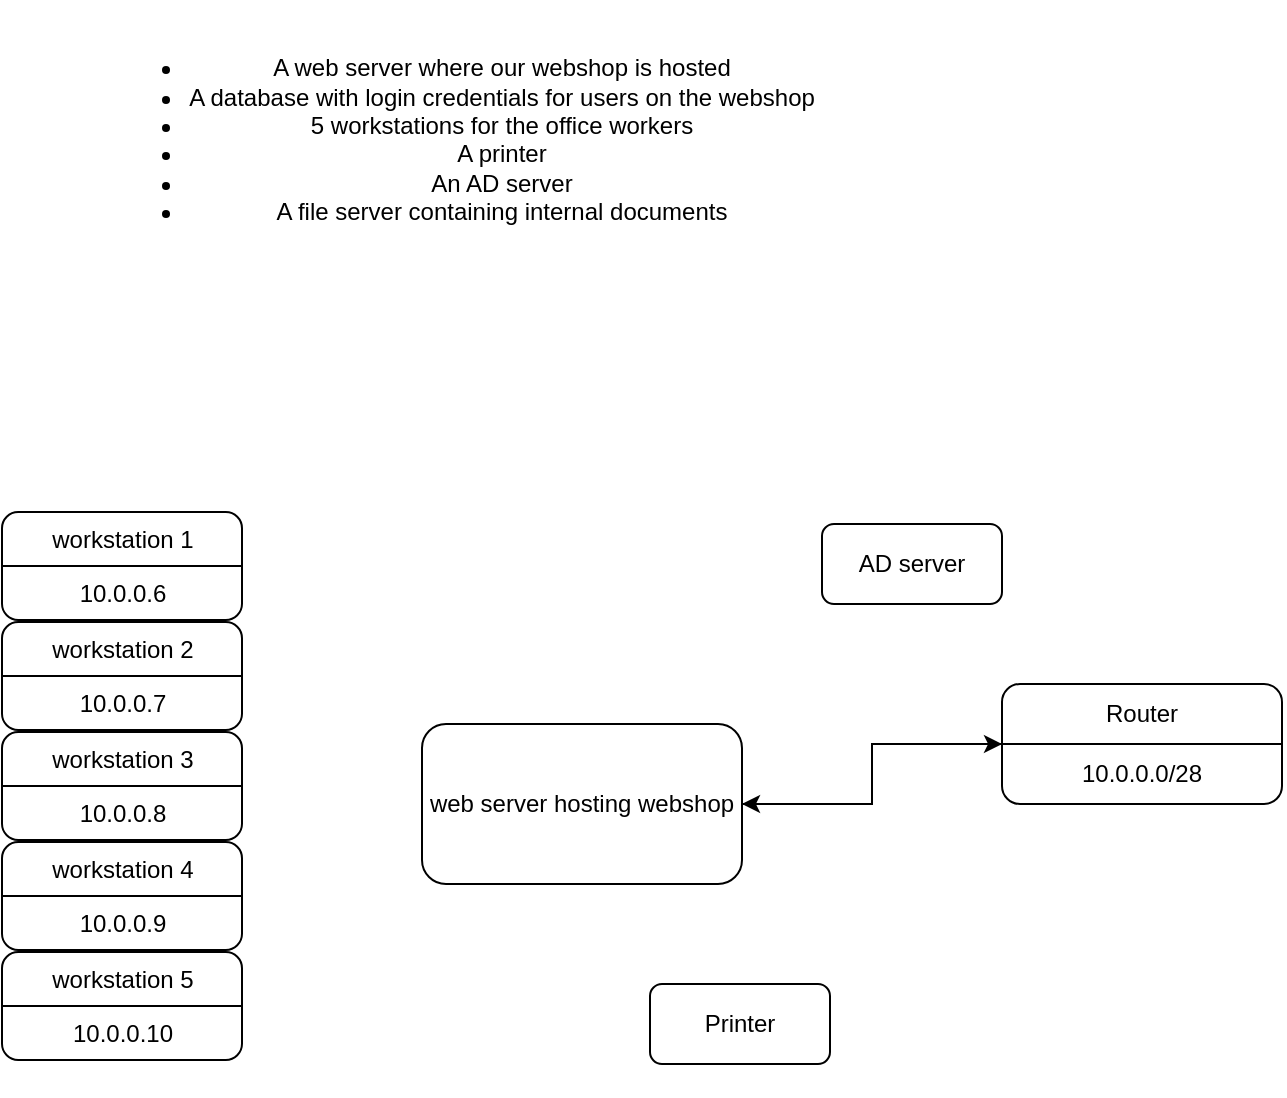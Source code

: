 <mxfile version="22.0.3" type="device">
  <diagram name="Page-1" id="LN097uPsQeDj9nCGL8V_">
    <mxGraphModel dx="1194" dy="814" grid="1" gridSize="10" guides="1" tooltips="1" connect="1" arrows="1" fold="1" page="1" pageScale="1" pageWidth="827" pageHeight="1169" math="0" shadow="0">
      <root>
        <mxCell id="0" />
        <mxCell id="1" parent="0" />
        <mxCell id="njN2i-LVsgVJ1UvWSxGF-5" style="edgeStyle=orthogonalEdgeStyle;rounded=0;orthogonalLoop=1;jettySize=auto;html=1;exitX=1;exitY=0.5;exitDx=0;exitDy=0;entryX=0;entryY=0.5;entryDx=0;entryDy=0;" edge="1" parent="1" source="njN2i-LVsgVJ1UvWSxGF-1" target="njN2i-LVsgVJ1UvWSxGF-4">
          <mxGeometry relative="1" as="geometry" />
        </mxCell>
        <mxCell id="njN2i-LVsgVJ1UvWSxGF-1" value="web server hosting webshop" style="rounded=1;whiteSpace=wrap;html=1;" vertex="1" parent="1">
          <mxGeometry x="210" y="370" width="160" height="80" as="geometry" />
        </mxCell>
        <mxCell id="njN2i-LVsgVJ1UvWSxGF-2" value="&#xa;&lt;ul&gt;&lt;li&gt;A web server where our webshop is hosted&lt;/li&gt;&lt;li&gt;A database with login credentials for users on the webshop&lt;/li&gt;&lt;li&gt;5 workstations for the office workers&lt;/li&gt;&lt;li&gt;A printer&lt;/li&gt;&lt;li&gt;An AD server&lt;/li&gt;&lt;li&gt;A file server containing internal documents&lt;/li&gt;&lt;/ul&gt;&#xa;&#xa;" style="text;html=1;strokeColor=none;fillColor=none;align=center;verticalAlign=middle;whiteSpace=wrap;rounded=0;" vertex="1" parent="1">
          <mxGeometry y="10" width="460" height="150" as="geometry" />
        </mxCell>
        <mxCell id="njN2i-LVsgVJ1UvWSxGF-6" value="Printer" style="rounded=1;whiteSpace=wrap;html=1;" vertex="1" parent="1">
          <mxGeometry x="324" y="500" width="90" height="40" as="geometry" />
        </mxCell>
        <mxCell id="njN2i-LVsgVJ1UvWSxGF-7" value="AD server" style="rounded=1;whiteSpace=wrap;html=1;" vertex="1" parent="1">
          <mxGeometry x="410" y="270" width="90" height="40" as="geometry" />
        </mxCell>
        <mxCell id="njN2i-LVsgVJ1UvWSxGF-20" value="" style="group" vertex="1" connectable="0" parent="1">
          <mxGeometry x="500" y="330" width="140" height="100" as="geometry" />
        </mxCell>
        <mxCell id="njN2i-LVsgVJ1UvWSxGF-4" value="" style="rounded=1;whiteSpace=wrap;html=1;container=0;" vertex="1" parent="njN2i-LVsgVJ1UvWSxGF-20">
          <mxGeometry y="20" width="140" height="60" as="geometry" />
        </mxCell>
        <mxCell id="njN2i-LVsgVJ1UvWSxGF-13" value="" style="endArrow=none;html=1;rounded=0;entryX=1;entryY=0.5;entryDx=0;entryDy=0;" edge="1" parent="njN2i-LVsgVJ1UvWSxGF-20" target="njN2i-LVsgVJ1UvWSxGF-4">
          <mxGeometry width="50" height="50" relative="1" as="geometry">
            <mxPoint y="50" as="sourcePoint" />
            <mxPoint x="66.316" y="50" as="targetPoint" />
          </mxGeometry>
        </mxCell>
        <mxCell id="njN2i-LVsgVJ1UvWSxGF-18" value="Router" style="text;html=1;strokeColor=none;fillColor=none;align=center;verticalAlign=middle;whiteSpace=wrap;rounded=0;container=0;" vertex="1" parent="njN2i-LVsgVJ1UvWSxGF-20">
          <mxGeometry x="10" y="20" width="120" height="30" as="geometry" />
        </mxCell>
        <mxCell id="njN2i-LVsgVJ1UvWSxGF-19" value="10.0.0.0/28" style="text;html=1;strokeColor=none;fillColor=none;align=center;verticalAlign=middle;whiteSpace=wrap;rounded=0;container=0;" vertex="1" parent="njN2i-LVsgVJ1UvWSxGF-20">
          <mxGeometry x="10" y="50" width="120" height="30" as="geometry" />
        </mxCell>
        <mxCell id="njN2i-LVsgVJ1UvWSxGF-21" value="" style="group" vertex="1" connectable="0" parent="1">
          <mxGeometry y="310" width="120" height="90" as="geometry" />
        </mxCell>
        <mxCell id="njN2i-LVsgVJ1UvWSxGF-22" value="" style="rounded=1;whiteSpace=wrap;html=1;container=0;" vertex="1" parent="njN2i-LVsgVJ1UvWSxGF-21">
          <mxGeometry y="-46" width="120" height="54" as="geometry" />
        </mxCell>
        <mxCell id="njN2i-LVsgVJ1UvWSxGF-23" value="" style="endArrow=none;html=1;rounded=0;entryX=1;entryY=0.5;entryDx=0;entryDy=0;" edge="1" parent="njN2i-LVsgVJ1UvWSxGF-21" target="njN2i-LVsgVJ1UvWSxGF-22">
          <mxGeometry width="50" height="50" relative="1" as="geometry">
            <mxPoint y="-19" as="sourcePoint" />
            <mxPoint x="56.842" y="-19" as="targetPoint" />
          </mxGeometry>
        </mxCell>
        <mxCell id="njN2i-LVsgVJ1UvWSxGF-24" value="workstation 1" style="text;html=1;strokeColor=none;fillColor=none;align=center;verticalAlign=middle;whiteSpace=wrap;rounded=0;container=0;" vertex="1" parent="njN2i-LVsgVJ1UvWSxGF-21">
          <mxGeometry x="8.571" y="-46" width="102.857" height="27" as="geometry" />
        </mxCell>
        <mxCell id="njN2i-LVsgVJ1UvWSxGF-25" value="10.0.0.6" style="text;html=1;strokeColor=none;fillColor=none;align=center;verticalAlign=middle;whiteSpace=wrap;rounded=0;container=0;" vertex="1" parent="njN2i-LVsgVJ1UvWSxGF-21">
          <mxGeometry x="8.571" y="-19" width="102.857" height="27" as="geometry" />
        </mxCell>
        <mxCell id="njN2i-LVsgVJ1UvWSxGF-26" value="" style="group" vertex="1" connectable="0" parent="1">
          <mxGeometry y="301" width="120" height="90" as="geometry" />
        </mxCell>
        <mxCell id="njN2i-LVsgVJ1UvWSxGF-27" value="" style="rounded=1;whiteSpace=wrap;html=1;container=0;" vertex="1" parent="njN2i-LVsgVJ1UvWSxGF-26">
          <mxGeometry y="18" width="120" height="54" as="geometry" />
        </mxCell>
        <mxCell id="njN2i-LVsgVJ1UvWSxGF-28" value="" style="endArrow=none;html=1;rounded=0;entryX=1;entryY=0.5;entryDx=0;entryDy=0;" edge="1" parent="njN2i-LVsgVJ1UvWSxGF-26" target="njN2i-LVsgVJ1UvWSxGF-27">
          <mxGeometry width="50" height="50" relative="1" as="geometry">
            <mxPoint y="45" as="sourcePoint" />
            <mxPoint x="56.842" y="45" as="targetPoint" />
          </mxGeometry>
        </mxCell>
        <mxCell id="njN2i-LVsgVJ1UvWSxGF-29" value="workstation 2" style="text;html=1;strokeColor=none;fillColor=none;align=center;verticalAlign=middle;whiteSpace=wrap;rounded=0;container=0;" vertex="1" parent="njN2i-LVsgVJ1UvWSxGF-26">
          <mxGeometry x="8.571" y="18" width="102.857" height="27" as="geometry" />
        </mxCell>
        <mxCell id="njN2i-LVsgVJ1UvWSxGF-30" value="10.0.0.7" style="text;html=1;strokeColor=none;fillColor=none;align=center;verticalAlign=middle;whiteSpace=wrap;rounded=0;container=0;" vertex="1" parent="njN2i-LVsgVJ1UvWSxGF-26">
          <mxGeometry x="8.571" y="45" width="102.857" height="27" as="geometry" />
        </mxCell>
        <mxCell id="njN2i-LVsgVJ1UvWSxGF-31" value="" style="group" vertex="1" connectable="0" parent="1">
          <mxGeometry y="356" width="120" height="90" as="geometry" />
        </mxCell>
        <mxCell id="njN2i-LVsgVJ1UvWSxGF-32" value="" style="rounded=1;whiteSpace=wrap;html=1;container=0;" vertex="1" parent="njN2i-LVsgVJ1UvWSxGF-31">
          <mxGeometry y="18" width="120" height="54" as="geometry" />
        </mxCell>
        <mxCell id="njN2i-LVsgVJ1UvWSxGF-33" value="" style="endArrow=none;html=1;rounded=0;entryX=1;entryY=0.5;entryDx=0;entryDy=0;" edge="1" parent="njN2i-LVsgVJ1UvWSxGF-31" target="njN2i-LVsgVJ1UvWSxGF-32">
          <mxGeometry width="50" height="50" relative="1" as="geometry">
            <mxPoint y="45" as="sourcePoint" />
            <mxPoint x="56.842" y="45" as="targetPoint" />
          </mxGeometry>
        </mxCell>
        <mxCell id="njN2i-LVsgVJ1UvWSxGF-34" value="workstation 3" style="text;html=1;strokeColor=none;fillColor=none;align=center;verticalAlign=middle;whiteSpace=wrap;rounded=0;container=0;" vertex="1" parent="njN2i-LVsgVJ1UvWSxGF-31">
          <mxGeometry x="8.571" y="18" width="102.857" height="27" as="geometry" />
        </mxCell>
        <mxCell id="njN2i-LVsgVJ1UvWSxGF-35" value="10.0.0.8" style="text;html=1;strokeColor=none;fillColor=none;align=center;verticalAlign=middle;whiteSpace=wrap;rounded=0;container=0;" vertex="1" parent="njN2i-LVsgVJ1UvWSxGF-31">
          <mxGeometry x="8.571" y="45" width="102.857" height="27" as="geometry" />
        </mxCell>
        <mxCell id="njN2i-LVsgVJ1UvWSxGF-36" value="" style="group" vertex="1" connectable="0" parent="1">
          <mxGeometry y="411" width="120" height="90" as="geometry" />
        </mxCell>
        <mxCell id="njN2i-LVsgVJ1UvWSxGF-37" value="" style="rounded=1;whiteSpace=wrap;html=1;container=0;" vertex="1" parent="njN2i-LVsgVJ1UvWSxGF-36">
          <mxGeometry y="18" width="120" height="54" as="geometry" />
        </mxCell>
        <mxCell id="njN2i-LVsgVJ1UvWSxGF-38" value="" style="endArrow=none;html=1;rounded=0;entryX=1;entryY=0.5;entryDx=0;entryDy=0;" edge="1" parent="njN2i-LVsgVJ1UvWSxGF-36" target="njN2i-LVsgVJ1UvWSxGF-37">
          <mxGeometry width="50" height="50" relative="1" as="geometry">
            <mxPoint y="45" as="sourcePoint" />
            <mxPoint x="56.842" y="45" as="targetPoint" />
          </mxGeometry>
        </mxCell>
        <mxCell id="njN2i-LVsgVJ1UvWSxGF-39" value="workstation 4" style="text;html=1;strokeColor=none;fillColor=none;align=center;verticalAlign=middle;whiteSpace=wrap;rounded=0;container=0;" vertex="1" parent="njN2i-LVsgVJ1UvWSxGF-36">
          <mxGeometry x="8.571" y="18" width="102.857" height="27" as="geometry" />
        </mxCell>
        <mxCell id="njN2i-LVsgVJ1UvWSxGF-40" value="10.0.0.9" style="text;html=1;strokeColor=none;fillColor=none;align=center;verticalAlign=middle;whiteSpace=wrap;rounded=0;container=0;" vertex="1" parent="njN2i-LVsgVJ1UvWSxGF-36">
          <mxGeometry x="8.571" y="45" width="102.857" height="27" as="geometry" />
        </mxCell>
        <mxCell id="njN2i-LVsgVJ1UvWSxGF-41" value="" style="group" vertex="1" connectable="0" parent="1">
          <mxGeometry y="466" width="120" height="90" as="geometry" />
        </mxCell>
        <mxCell id="njN2i-LVsgVJ1UvWSxGF-42" value="" style="rounded=1;whiteSpace=wrap;html=1;container=0;" vertex="1" parent="njN2i-LVsgVJ1UvWSxGF-41">
          <mxGeometry y="18" width="120" height="54" as="geometry" />
        </mxCell>
        <mxCell id="njN2i-LVsgVJ1UvWSxGF-43" value="" style="endArrow=none;html=1;rounded=0;entryX=1;entryY=0.5;entryDx=0;entryDy=0;" edge="1" parent="njN2i-LVsgVJ1UvWSxGF-41" target="njN2i-LVsgVJ1UvWSxGF-42">
          <mxGeometry width="50" height="50" relative="1" as="geometry">
            <mxPoint y="45" as="sourcePoint" />
            <mxPoint x="56.842" y="45" as="targetPoint" />
          </mxGeometry>
        </mxCell>
        <mxCell id="njN2i-LVsgVJ1UvWSxGF-44" value="workstation 5" style="text;html=1;strokeColor=none;fillColor=none;align=center;verticalAlign=middle;whiteSpace=wrap;rounded=0;container=0;" vertex="1" parent="njN2i-LVsgVJ1UvWSxGF-41">
          <mxGeometry x="8.571" y="18" width="102.857" height="27" as="geometry" />
        </mxCell>
        <mxCell id="njN2i-LVsgVJ1UvWSxGF-45" value="10.0.0.10" style="text;html=1;strokeColor=none;fillColor=none;align=center;verticalAlign=middle;whiteSpace=wrap;rounded=0;container=0;" vertex="1" parent="njN2i-LVsgVJ1UvWSxGF-41">
          <mxGeometry x="8.571" y="45" width="102.857" height="27" as="geometry" />
        </mxCell>
        <mxCell id="njN2i-LVsgVJ1UvWSxGF-51" style="edgeStyle=orthogonalEdgeStyle;rounded=0;orthogonalLoop=1;jettySize=auto;html=1;exitX=0;exitY=0.5;exitDx=0;exitDy=0;entryX=1;entryY=0.5;entryDx=0;entryDy=0;" edge="1" parent="1" source="njN2i-LVsgVJ1UvWSxGF-4" target="njN2i-LVsgVJ1UvWSxGF-1">
          <mxGeometry relative="1" as="geometry" />
        </mxCell>
      </root>
    </mxGraphModel>
  </diagram>
</mxfile>
